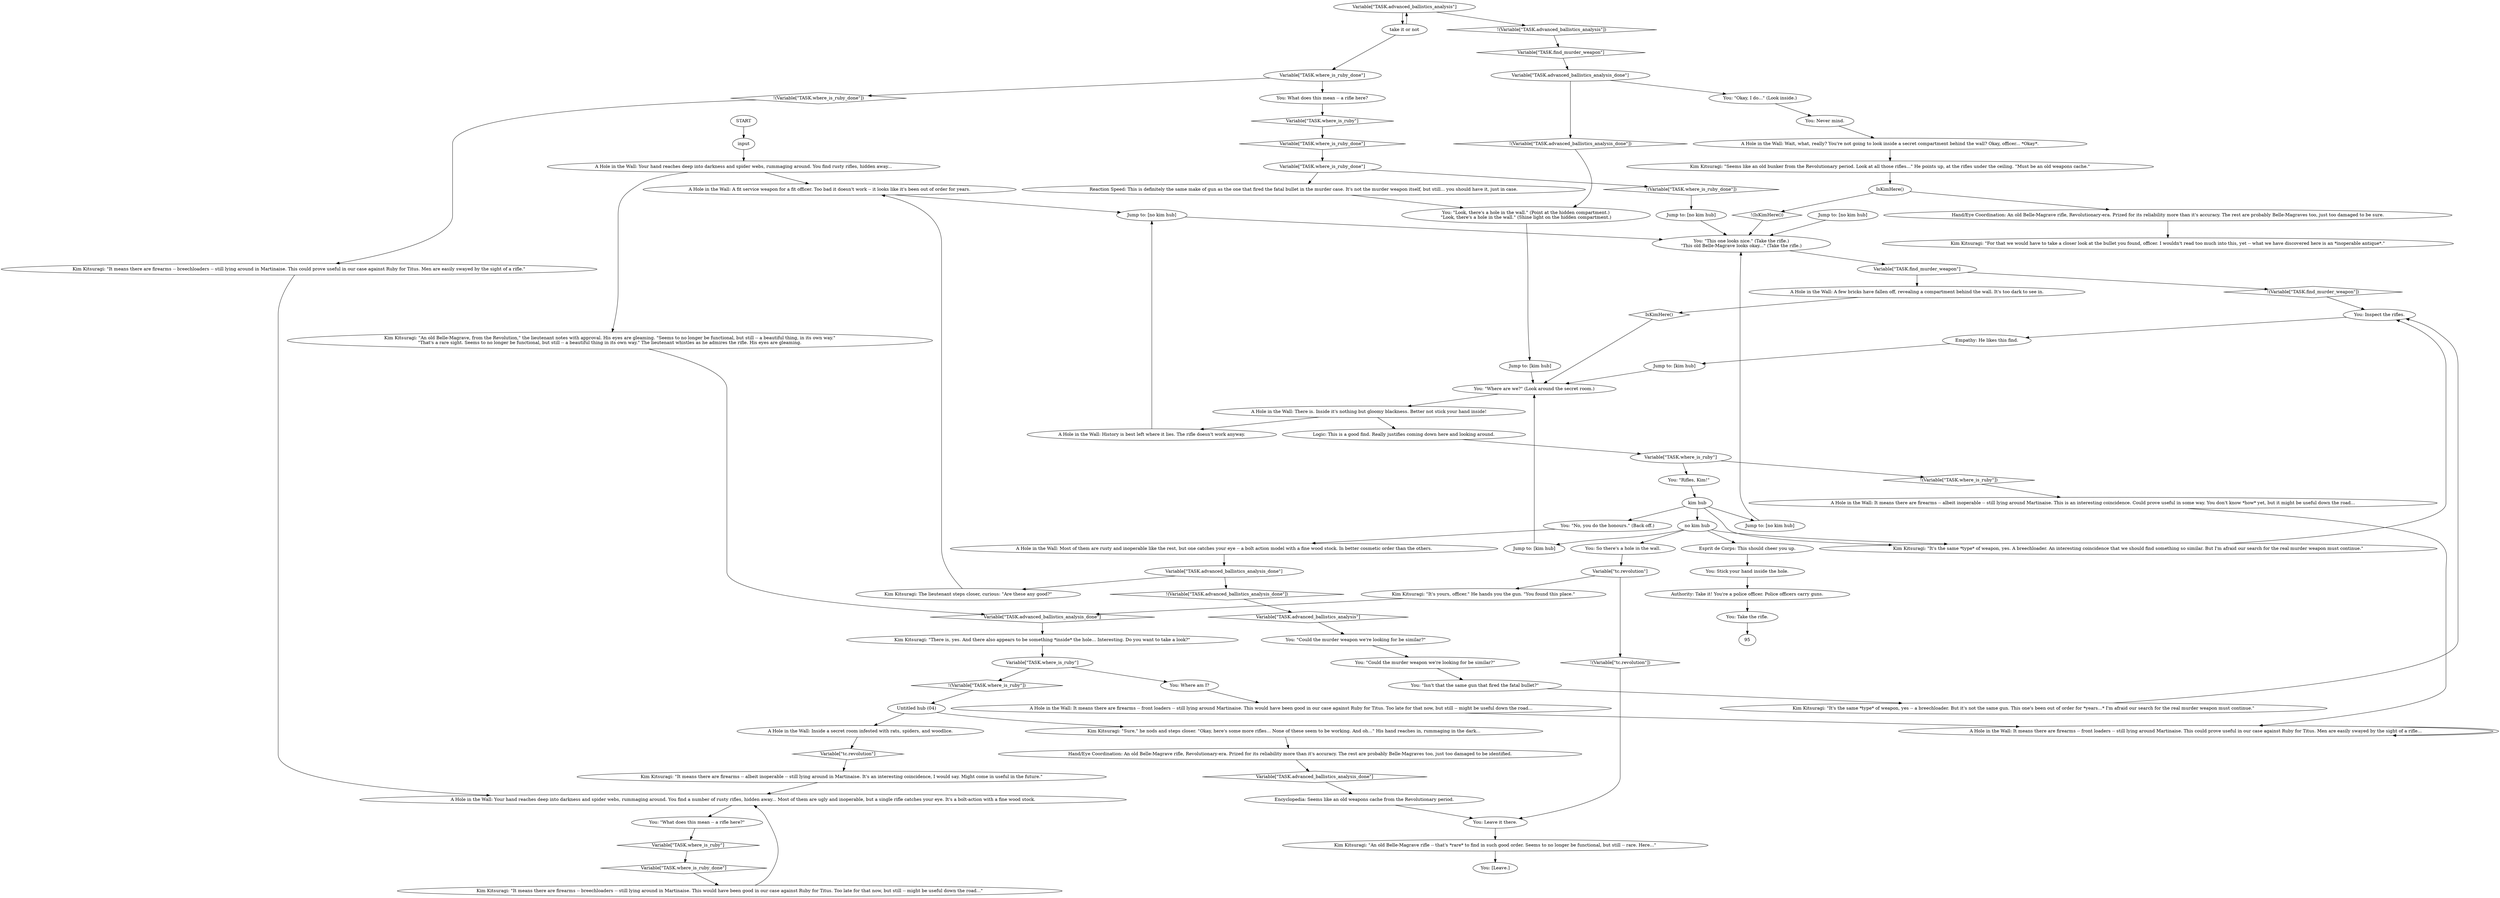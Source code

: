 # DOOMED / HIDDEN WEAPONS CACHE
# Weapons hidden inside the wall. Kim reacts to the room (revolution etc) and you obtain an antique rifle that it seems to have a bullet in it. Lootable item: antique_rifle. You can get a bullet and compare it with the hanged man's.
# ==================================================
digraph G {
	  0 [label="START"];
	  1 [label="input"];
	  2 [label="Kim Kitsuragi: \"It means there are firearms -- breechloaders -- still lying around in Martinaise. This would have been good in our case against Ruby for Titus. Too late for that now, but still -- might be useful down the road...\""];
	  3 [label="A Hole in the Wall: It means there are firearms -- albeit inoperable -- still lying around Martinaise. This is an interesting coincidence. Could prove useful in some way. You don't know *how* yet, but it might be useful down the road…"];
	  4 [label="You: \"Could the murder weapon we're looking for be similar?\""];
	  5 [label="Kim Kitsuragi: \"It's the same *type* of weapon, yes -- a breechloader. But it's not the same gun. This one's been out of order for *years...* I'm afraid our search for the real murder weapon must continue.\""];
	  6 [label="You: So there's a hole in the wall."];
	  7 [label="Jump to: [no kim hub]"];
	  8 [label="A Hole in the Wall: Wait, what, really? You're not going to look inside a secret compartment behind the wall? Okay, officer... *Okay*."];
	  9 [label="Kim Kitsuragi: \"It means there are firearms -- breechloaders -- still lying around in Martinaise. This could prove useful in our case against Ruby for Titus. Men are easily swayed by the sight of a rifle.\""];
	  10 [label="Jump to: [kim hub]"];
	  11 [label="Jump to: [no kim hub]"];
	  12 [label="Kim Kitsuragi: \"Seems like an old bunker from the Revolutionary period. Look at all those rifles...\" He points up, at the rifles under the ceiling. \"Must be an old weapons cache.\""];
	  13 [label="A Hole in the Wall: There is. Inside it's nothing but gloomy blackness. Better not stick your hand inside!"];
	  14 [label="Variable[\"tc.revolution\"]"];
	  15 [label="Variable[\"tc.revolution\"]", shape=diamond];
	  16 [label="!(Variable[\"tc.revolution\"])", shape=diamond];
	  17 [label="Kim Kitsuragi: \"It's yours, officer.\" He hands you the gun. \"You found this place.\""];
	  18 [label="You: Stick your hand inside the hole."];
	  19 [label="Logic: This is a good find. Really justifies coming down here and looking around."];
	  20 [label="A Hole in the Wall: It means there are firearms -- front loaders -- still lying around Martinaise. This could prove useful in our case against Ruby for Titus. Men are easily swayed by the sight of a rifle..."];
	  21 [label="Jump to: [no kim hub]"];
	  22 [label="You: Leave it there."];
	  23 [label="Variable[\"TASK.advanced_ballistics_analysis\"]"];
	  24 [label="Variable[\"TASK.advanced_ballistics_analysis\"]", shape=diamond];
	  25 [label="!(Variable[\"TASK.advanced_ballistics_analysis\"])", shape=diamond];
	  26 [label="take it or not"];
	  27 [label="You: \"Look, there's a hole in the wall.\" (Point at the hidden compartment.)\n\"Look, there's a hole in the wall.\" (Shine light on the hidden compartment.)"];
	  28 [label="Jump to: [no kim hub]"];
	  29 [label="Variable[\"TASK.where_is_ruby\"]"];
	  30 [label="Variable[\"TASK.where_is_ruby\"]", shape=diamond];
	  31 [label="!(Variable[\"TASK.where_is_ruby\"])", shape=diamond];
	  32 [label="You: \"Rifles, Kim!\""];
	  33 [label="Kim Kitsuragi: \"An old Belle-Magrave, from the Revolution,\" the lieutenant notes with approval. His eyes are gleaming. \"Seems to no longer be functional, but still -- a beautiful thing, in its own way.\"\n\"That's a rare sight. Seems to no longer be functional, but still -- a beautiful thing in its own way.\" The lieutenant whistles as he admires the rifle. His eyes are gleaming."];
	  34 [label="Variable[\"TASK.find_murder_weapon\"]"];
	  35 [label="Variable[\"TASK.find_murder_weapon\"]", shape=diamond];
	  36 [label="!(Variable[\"TASK.find_murder_weapon\"])", shape=diamond];
	  37 [label="A Hole in the Wall: A few bricks have fallen off, revealing a compartment behind the wall. It's too dark to see in."];
	  38 [label="A Hole in the Wall: Your hand reaches deep into darkness and spider webs, rummaging around. You find rusty rifles, hidden away..."];
	  39 [label="You: Never mind."];
	  40 [label="A Hole in the Wall: History is best left where it lies. The rifle doesn't work anyway."];
	  41 [label="Kim Kitsuragi: \"An old Belle-Magrave rifle -- that's *rare* to find in such good order. Seems to no longer be functional, but still -- rare. Here...\""];
	  42 [label="Hand/Eye Coordination: An old Belle-Magrave rifle, Revolutionary-era. Prized for its reliability more than it's accuracy. The rest are probably Belle-Magraves too, just too damaged to be identified."];
	  43 [label="You: \"What does this mean -- a rifle here?\""];
	  44 [label="no kim hub"];
	  45 [label="You: \"This one looks nice.\" (Take the rifle.)\n\"This old Belle-Magrave looks okay...\" (Take the rifle.)"];
	  46 [label="You: Take the rifle."];
	  47 [label="Variable[\"TASK.where_is_ruby_done\"]"];
	  48 [label="Variable[\"TASK.where_is_ruby_done\"]", shape=diamond];
	  49 [label="!(Variable[\"TASK.where_is_ruby_done\"])", shape=diamond];
	  50 [label="You: What does this mean -- a rifle here?"];
	  51 [label="Jump to: [kim hub]"];
	  52 [label="IsKimHere()"];
	  53 [label="IsKimHere()", shape=diamond];
	  54 [label="!(IsKimHere())", shape=diamond];
	  55 [label="Hand/Eye Coordination: An old Belle-Magrave rifle, Revolutionary-era. Prized for its reliability more than it's accuracy. The rest are probably Belle-Magraves too, just too damaged to be sure."];
	  56 [label="Variable[\"TASK.advanced_ballistics_analysis_done\"]"];
	  57 [label="Variable[\"TASK.advanced_ballistics_analysis_done\"]", shape=diamond];
	  58 [label="!(Variable[\"TASK.advanced_ballistics_analysis_done\"])", shape=diamond];
	  59 [label="Kim Kitsuragi: The lieutenant steps closer, curious: \"Are these any good?\""];
	  60 [label="kim hub"];
	  61 [label="You: \"Where are we?\" (Look around the secret room.)"];
	  62 [label="You: \"No, you do the honours.\" (Back off.)"];
	  63 [label="A Hole in the Wall: Inside a secret room infested with rats, spiders, and woodlice."];
	  64 [label="A Hole in the Wall: It means there are firearms -- front loaders -- still lying around Martinaise. This would have been good in our case against Ruby for Titus. Too late for that now, but still -- might be useful down the road..."];
	  65 [label="Variable[\"TASK.where_is_ruby_done\"]"];
	  66 [label="Variable[\"TASK.where_is_ruby_done\"]", shape=diamond];
	  67 [label="!(Variable[\"TASK.where_is_ruby_done\"])", shape=diamond];
	  68 [label="Reaction Speed: This is definitely the same make of gun as the one that fired the fatal bullet in the murder case. It's not the murder weapon itself, but still... you should have it, just in case."];
	  69 [label="Encyclopedia: Seems like an old weapons cache from the Revolutionary period."];
	  70 [label="Kim Kitsuragi: \"It means there are firearms -- albeit inoperable -- still lying around in Martinaise. It's an interesting coincidence, I would say. Might come in useful in the future.\""];
	  71 [label="Untitled hub (04)"];
	  72 [label="Variable[\"TASK.where_is_ruby\"]"];
	  73 [label="Variable[\"TASK.where_is_ruby\"]", shape=diamond];
	  74 [label="!(Variable[\"TASK.where_is_ruby\"])", shape=diamond];
	  75 [label="You: Where am I?"];
	  76 [label="Esprit de Corps: This should cheer you up."];
	  77 [label="You: [Leave.]"];
	  78 [label="Kim Kitsuragi: \"It's the same *type* of weapon, yes. A breechloader. An interesting coincidence that we should find something so similar. But I'm afraid our search for the real murder weapon must continue.\""];
	  79 [label="You: \"Could the murder weapon we're looking for be similar?\""];
	  80 [label="Variable[\"TASK.advanced_ballistics_analysis_done\"]"];
	  81 [label="Variable[\"TASK.advanced_ballistics_analysis_done\"]", shape=diamond];
	  82 [label="!(Variable[\"TASK.advanced_ballistics_analysis_done\"])", shape=diamond];
	  83 [label="You: \"Okay, I do...\" (Look inside.)"];
	  84 [label="Kim Kitsuragi: \"Sure,\" he nods and steps closer. \"Okay, here's some more rifles... None of these seem to be working. And oh...\" His hand reaches in, rummaging in the dark..."];
	  85 [label="A Hole in the Wall: Most of them are rusty and inoperable like the rest, but one catches your eye -- a bolt action model with a fine wood stock. In better cosmetic order than the others."];
	  86 [label="Empathy: He likes this find."];
	  87 [label="A Hole in the Wall: Your hand reaches deep into darkness and spider webs, rummaging around. You find a number of rusty rifles, hidden away... Most of them are ugly and inoperable, but a single rifle catches your eye. It's a bolt-action with a fine wood stock."];
	  88 [label="Authority: Take it! You're a police officer. Police officers carry guns."];
	  89 [label="Kim Kitsuragi: \"For that we would have to take a closer look at the bullet you found, officer. I wouldn't read too much into this, yet -- what we have discovered here is an *inoperable antique*.\""];
	  90 [label="You: \"Isn't that the same gun that fired the fatal bullet?\""];
	  91 [label="Kim Kitsuragi: \"There is, yes. And there also appears to be something *inside* the hole... Interesting. Do you want to take a look?\""];
	  92 [label="Jump to: [kim hub]"];
	  93 [label="You: Inspect the rifles."];
	  94 [label="A Hole in the Wall: A fit service weapon for a fit officer. Too bad it doesn't work -- it looks like it's been out of order for years."];
	  0 -> 1
	  1 -> 38
	  2 -> 87
	  3 -> 20
	  4 -> 79
	  5 -> 93
	  6 -> 14
	  7 -> 45
	  8 -> 12
	  9 -> 87
	  10 -> 61
	  11 -> 45
	  12 -> 52
	  13 -> 40
	  13 -> 19
	  14 -> 16
	  14 -> 17
	  15 -> 70
	  16 -> 22
	  17 -> 57
	  18 -> 88
	  19 -> 29
	  20 -> 20
	  21 -> 45
	  22 -> 41
	  23 -> 25
	  23 -> 26
	  24 -> 4
	  25 -> 35
	  26 -> 23
	  26 -> 47
	  27 -> 92
	  28 -> 45
	  29 -> 32
	  29 -> 31
	  30 -> 66
	  31 -> 3
	  32 -> 60
	  33 -> 57
	  34 -> 36
	  34 -> 37
	  35 -> 80
	  36 -> 93
	  37 -> 53
	  38 -> 33
	  38 -> 94
	  39 -> 8
	  40 -> 7
	  41 -> 77
	  42 -> 81
	  43 -> 73
	  44 -> 78
	  44 -> 51
	  44 -> 76
	  44 -> 6
	  45 -> 34
	  46 -> 95
	  47 -> 49
	  47 -> 50
	  48 -> 2
	  49 -> 9
	  50 -> 30
	  51 -> 61
	  52 -> 54
	  52 -> 55
	  53 -> 61
	  54 -> 45
	  55 -> 89
	  56 -> 58
	  56 -> 59
	  57 -> 91
	  58 -> 24
	  59 -> 94
	  60 -> 78
	  60 -> 28
	  60 -> 62
	  60 -> 44
	  61 -> 13
	  62 -> 85
	  63 -> 15
	  64 -> 20
	  65 -> 67
	  65 -> 68
	  66 -> 65
	  67 -> 21
	  68 -> 27
	  69 -> 22
	  70 -> 87
	  71 -> 84
	  71 -> 63
	  72 -> 74
	  72 -> 75
	  73 -> 48
	  74 -> 71
	  75 -> 64
	  76 -> 18
	  78 -> 93
	  79 -> 90
	  80 -> 82
	  80 -> 83
	  81 -> 69
	  82 -> 27
	  83 -> 39
	  84 -> 42
	  85 -> 56
	  86 -> 10
	  87 -> 43
	  88 -> 46
	  90 -> 5
	  91 -> 72
	  92 -> 61
	  93 -> 86
	  94 -> 7
}

